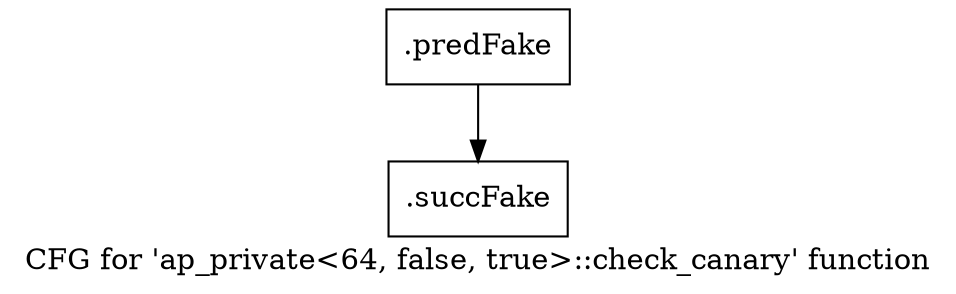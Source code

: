 digraph "CFG for 'ap_private\<64, false, true\>::check_canary' function" {
	label="CFG for 'ap_private\<64, false, true\>::check_canary' function";

	Node0x59e1f90 [shape=record,filename="",linenumber="",label="{.predFake}"];
	Node0x59e1f90 -> Node0x60c1e20[ callList="" memoryops="" filename="/mnt/xilinx/Vitis_HLS/2021.2/include/etc/ap_private.h" execusionnum="12585"];
	Node0x60c1e20 [shape=record,filename="/mnt/xilinx/Vitis_HLS/2021.2/include/etc/ap_private.h",linenumber="1428",label="{.succFake}"];
}
